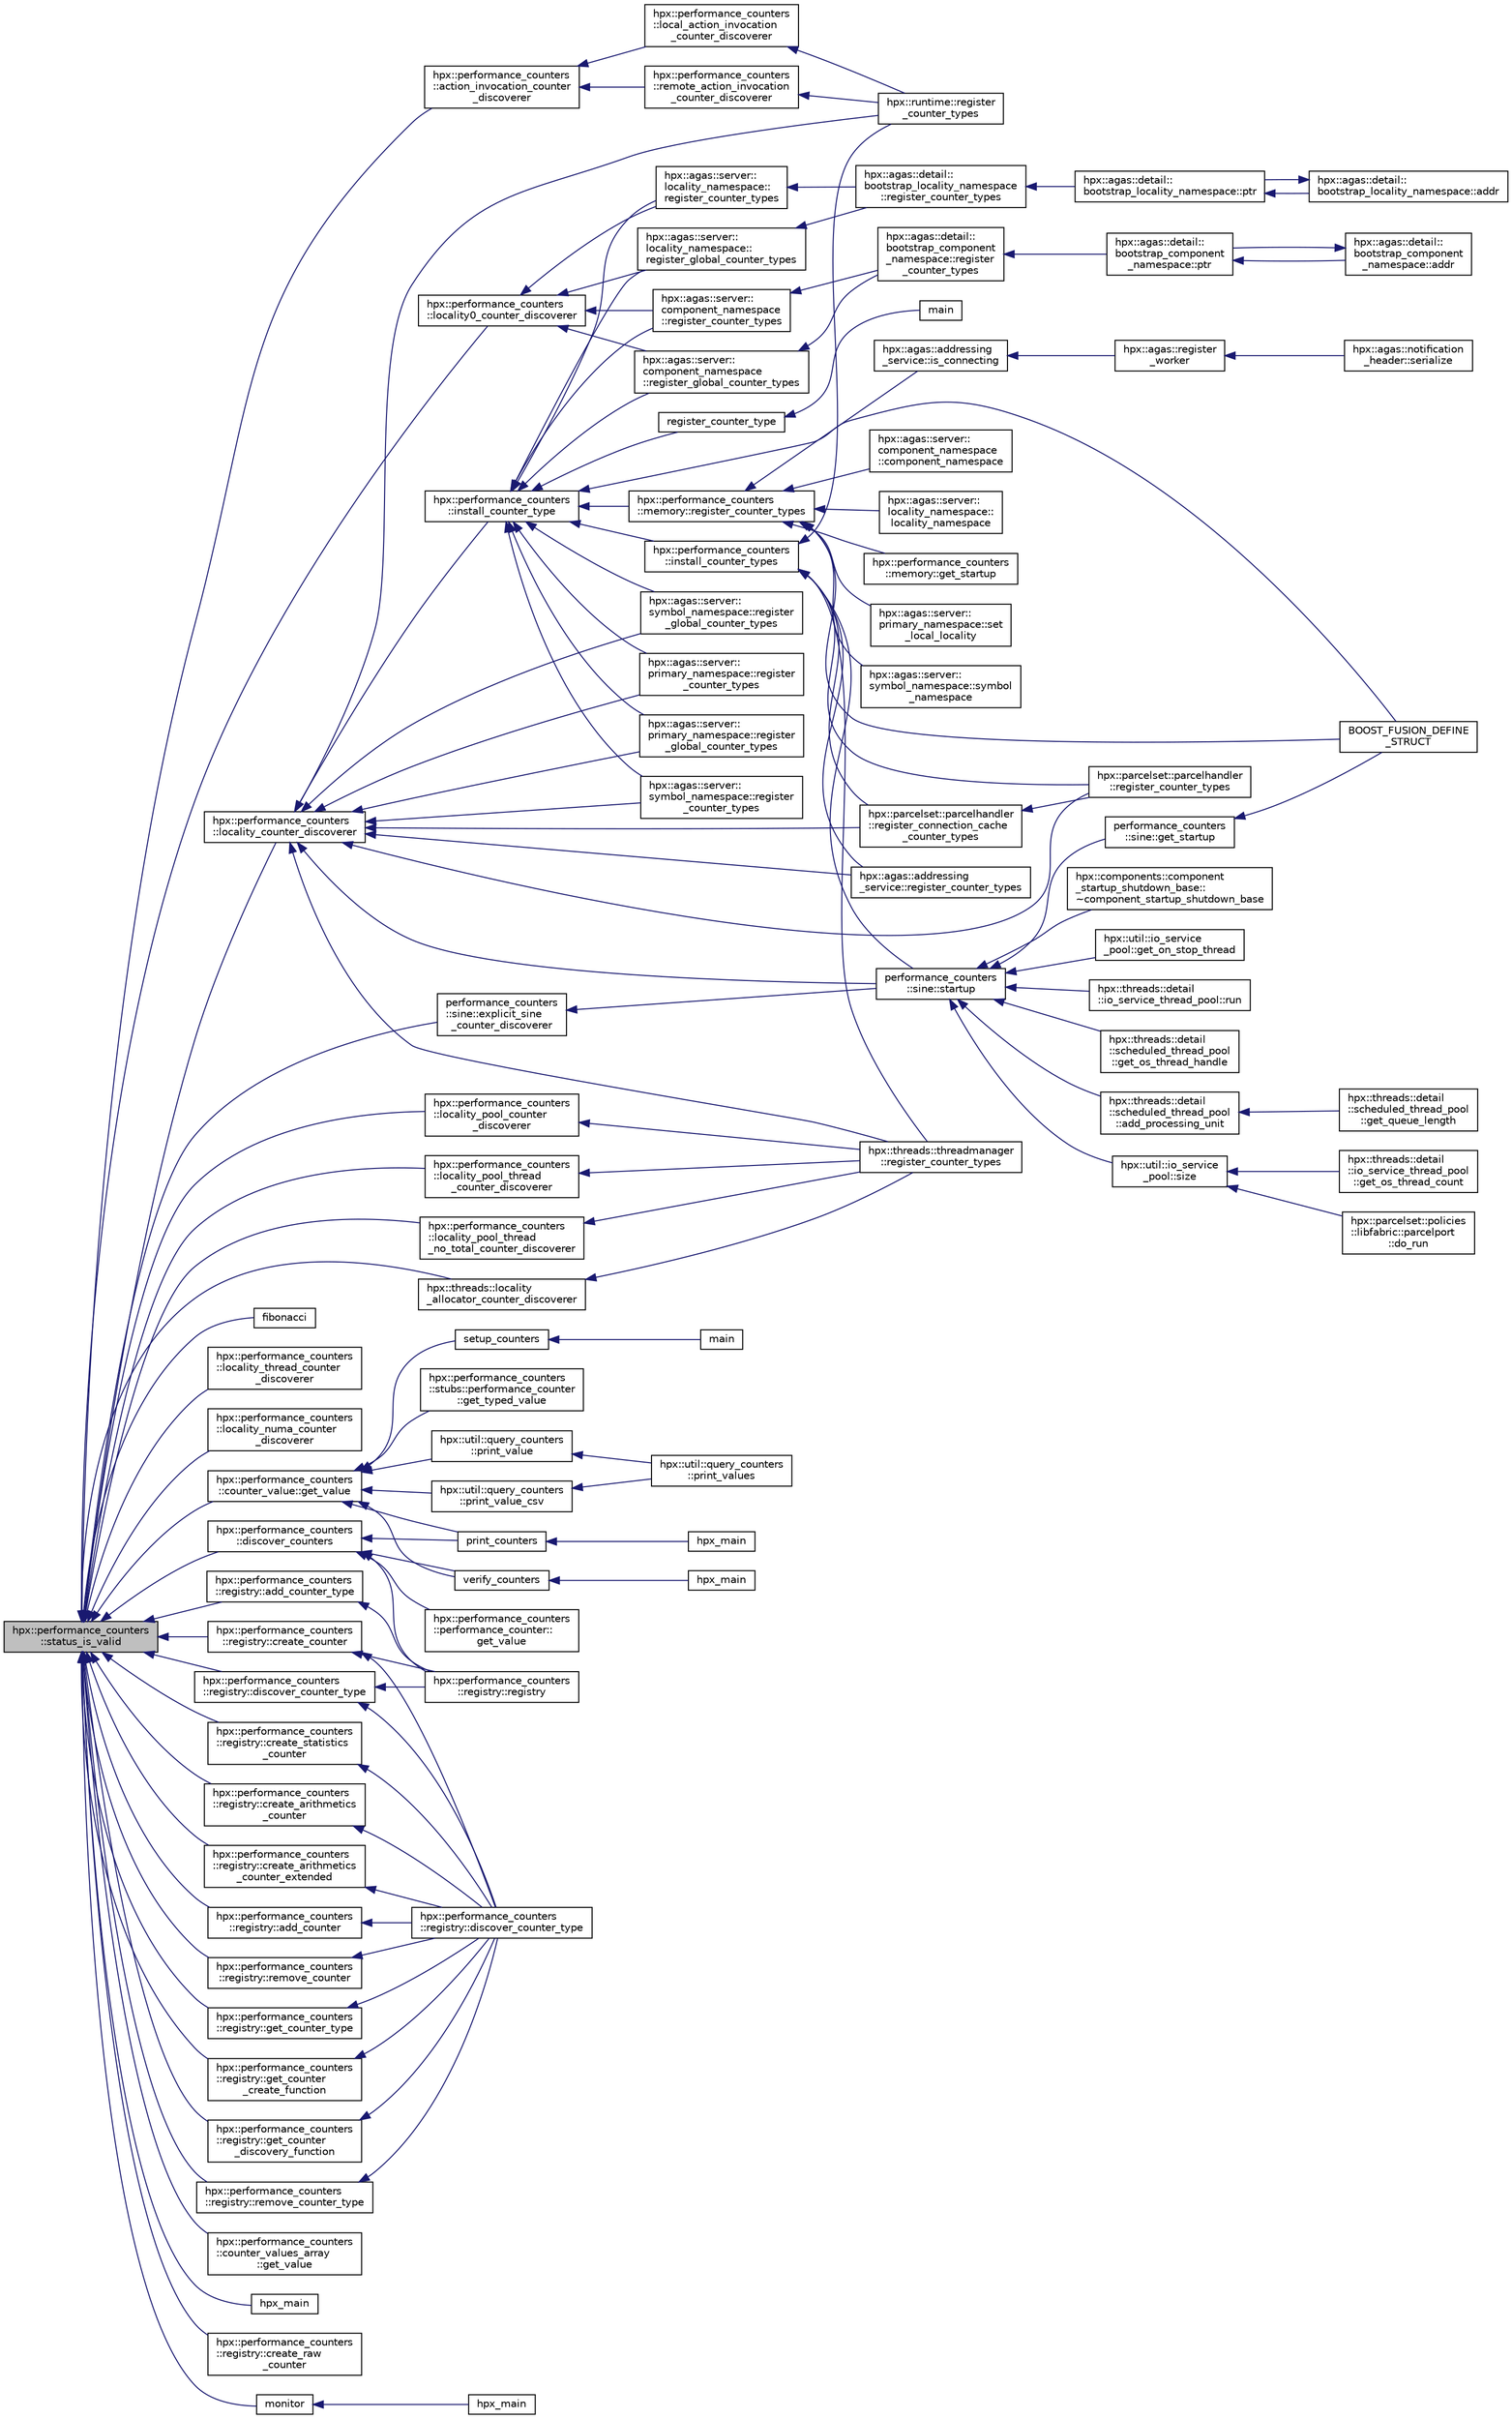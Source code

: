 digraph "hpx::performance_counters::status_is_valid"
{
  edge [fontname="Helvetica",fontsize="10",labelfontname="Helvetica",labelfontsize="10"];
  node [fontname="Helvetica",fontsize="10",shape=record];
  rankdir="LR";
  Node831 [label="hpx::performance_counters\l::status_is_valid",height=0.2,width=0.4,color="black", fillcolor="grey75", style="filled", fontcolor="black"];
  Node831 -> Node832 [dir="back",color="midnightblue",fontsize="10",style="solid",fontname="Helvetica"];
  Node832 [label="hpx::performance_counters\l::action_invocation_counter\l_discoverer",height=0.2,width=0.4,color="black", fillcolor="white", style="filled",URL="$d0/d36/namespacehpx_1_1performance__counters.html#a9e812951395bffe91f57e564388cbc3d"];
  Node832 -> Node833 [dir="back",color="midnightblue",fontsize="10",style="solid",fontname="Helvetica"];
  Node833 [label="hpx::performance_counters\l::local_action_invocation\l_counter_discoverer",height=0.2,width=0.4,color="black", fillcolor="white", style="filled",URL="$d0/d36/namespacehpx_1_1performance__counters.html#adf96f2c1aff5c91cb5291103b2bb2324"];
  Node833 -> Node834 [dir="back",color="midnightblue",fontsize="10",style="solid",fontname="Helvetica"];
  Node834 [label="hpx::runtime::register\l_counter_types",height=0.2,width=0.4,color="black", fillcolor="white", style="filled",URL="$d0/d7b/classhpx_1_1runtime.html#ad04cc0d74dd608aedf3824c8b067eea9",tooltip="Install all performance counters related to this runtime instance. "];
  Node832 -> Node835 [dir="back",color="midnightblue",fontsize="10",style="solid",fontname="Helvetica"];
  Node835 [label="hpx::performance_counters\l::remote_action_invocation\l_counter_discoverer",height=0.2,width=0.4,color="black", fillcolor="white", style="filled",URL="$d0/d36/namespacehpx_1_1performance__counters.html#acec53c2a94f14082c5832a836b1e91d7"];
  Node835 -> Node834 [dir="back",color="midnightblue",fontsize="10",style="solid",fontname="Helvetica"];
  Node831 -> Node836 [dir="back",color="midnightblue",fontsize="10",style="solid",fontname="Helvetica"];
  Node836 [label="fibonacci",height=0.2,width=0.4,color="black", fillcolor="white", style="filled",URL="$d5/d01/apex__policy__engine__active__thread__count_8cpp.html#aa9a1997d5209d835cd3c458d97214805"];
  Node831 -> Node837 [dir="back",color="midnightblue",fontsize="10",style="solid",fontname="Helvetica"];
  Node837 [label="hpx::performance_counters\l::locality_counter_discoverer",height=0.2,width=0.4,color="black", fillcolor="white", style="filled",URL="$d0/d36/namespacehpx_1_1performance__counters.html#a1dde75a358cb6a734c22cd84eb1401ba"];
  Node837 -> Node838 [dir="back",color="midnightblue",fontsize="10",style="solid",fontname="Helvetica"];
  Node838 [label="hpx::agas::addressing\l_service::register_counter_types",height=0.2,width=0.4,color="black", fillcolor="white", style="filled",URL="$db/d58/structhpx_1_1agas_1_1addressing__service.html#abab053ef66300a2d8cd8ec56fa52bd5f",tooltip="Register performance counter types exposing properties from the local cache. "];
  Node837 -> Node839 [dir="back",color="midnightblue",fontsize="10",style="solid",fontname="Helvetica"];
  Node839 [label="hpx::performance_counters\l::install_counter_type",height=0.2,width=0.4,color="black", fillcolor="white", style="filled",URL="$d0/d36/namespacehpx_1_1performance__counters.html#a4145b8ec6c6b285ea708fd1ac981431f",tooltip="Install a new generic performance counter type in a way, which will uninstall it automatically during..."];
  Node839 -> Node840 [dir="back",color="midnightblue",fontsize="10",style="solid",fontname="Helvetica"];
  Node840 [label="hpx::agas::server::\lcomponent_namespace\l::register_counter_types",height=0.2,width=0.4,color="black", fillcolor="white", style="filled",URL="$d4/dc8/structhpx_1_1agas_1_1server_1_1component__namespace.html#a3f59ac1fbb1085e7806d04f45a3d07aa"];
  Node840 -> Node841 [dir="back",color="midnightblue",fontsize="10",style="solid",fontname="Helvetica"];
  Node841 [label="hpx::agas::detail::\lbootstrap_component\l_namespace::register\l_counter_types",height=0.2,width=0.4,color="black", fillcolor="white", style="filled",URL="$d4/db7/structhpx_1_1agas_1_1detail_1_1bootstrap__component__namespace.html#a4062690457d8f3a57858abd24f241387"];
  Node841 -> Node842 [dir="back",color="midnightblue",fontsize="10",style="solid",fontname="Helvetica"];
  Node842 [label="hpx::agas::detail::\lbootstrap_component\l_namespace::ptr",height=0.2,width=0.4,color="black", fillcolor="white", style="filled",URL="$d4/db7/structhpx_1_1agas_1_1detail_1_1bootstrap__component__namespace.html#a2ddc1b51e40d6b5c32f7eeba52a7527d"];
  Node842 -> Node843 [dir="back",color="midnightblue",fontsize="10",style="solid",fontname="Helvetica"];
  Node843 [label="hpx::agas::detail::\lbootstrap_component\l_namespace::addr",height=0.2,width=0.4,color="black", fillcolor="white", style="filled",URL="$d4/db7/structhpx_1_1agas_1_1detail_1_1bootstrap__component__namespace.html#a4947343cef580d3a72f9fcb6803a54b1"];
  Node843 -> Node842 [dir="back",color="midnightblue",fontsize="10",style="solid",fontname="Helvetica"];
  Node839 -> Node844 [dir="back",color="midnightblue",fontsize="10",style="solid",fontname="Helvetica"];
  Node844 [label="hpx::agas::server::\lcomponent_namespace\l::register_global_counter_types",height=0.2,width=0.4,color="black", fillcolor="white", style="filled",URL="$d4/dc8/structhpx_1_1agas_1_1server_1_1component__namespace.html#aca8d9ad8b028d644f4473995013a510d"];
  Node844 -> Node841 [dir="back",color="midnightblue",fontsize="10",style="solid",fontname="Helvetica"];
  Node839 -> Node845 [dir="back",color="midnightblue",fontsize="10",style="solid",fontname="Helvetica"];
  Node845 [label="BOOST_FUSION_DEFINE\l_STRUCT",height=0.2,width=0.4,color="black", fillcolor="white", style="filled",URL="$d4/d89/io__counters_8cpp.html#a7c451f3370d4f2fe4a1a19d73e82f681"];
  Node839 -> Node846 [dir="back",color="midnightblue",fontsize="10",style="solid",fontname="Helvetica"];
  Node846 [label="hpx::agas::server::\llocality_namespace::\lregister_counter_types",height=0.2,width=0.4,color="black", fillcolor="white", style="filled",URL="$dc/d72/structhpx_1_1agas_1_1server_1_1locality__namespace.html#ae037a979e377469bd27abc7e8f22f575"];
  Node846 -> Node847 [dir="back",color="midnightblue",fontsize="10",style="solid",fontname="Helvetica"];
  Node847 [label="hpx::agas::detail::\lbootstrap_locality_namespace\l::register_counter_types",height=0.2,width=0.4,color="black", fillcolor="white", style="filled",URL="$d2/d28/structhpx_1_1agas_1_1detail_1_1bootstrap__locality__namespace.html#ac910cbe67c3a50767d7c539508fc7e4a"];
  Node847 -> Node848 [dir="back",color="midnightblue",fontsize="10",style="solid",fontname="Helvetica"];
  Node848 [label="hpx::agas::detail::\lbootstrap_locality_namespace::ptr",height=0.2,width=0.4,color="black", fillcolor="white", style="filled",URL="$d2/d28/structhpx_1_1agas_1_1detail_1_1bootstrap__locality__namespace.html#a5d4dcef228d9a8e6040f2e404546a7b8"];
  Node848 -> Node849 [dir="back",color="midnightblue",fontsize="10",style="solid",fontname="Helvetica"];
  Node849 [label="hpx::agas::detail::\lbootstrap_locality_namespace::addr",height=0.2,width=0.4,color="black", fillcolor="white", style="filled",URL="$d2/d28/structhpx_1_1agas_1_1detail_1_1bootstrap__locality__namespace.html#a6a5b1a39f25283d49aae9a42b5c4388a"];
  Node849 -> Node848 [dir="back",color="midnightblue",fontsize="10",style="solid",fontname="Helvetica"];
  Node839 -> Node850 [dir="back",color="midnightblue",fontsize="10",style="solid",fontname="Helvetica"];
  Node850 [label="hpx::agas::server::\llocality_namespace::\lregister_global_counter_types",height=0.2,width=0.4,color="black", fillcolor="white", style="filled",URL="$dc/d72/structhpx_1_1agas_1_1server_1_1locality__namespace.html#a53b3eeeb1f0f943dc8eb01218382c127"];
  Node850 -> Node847 [dir="back",color="midnightblue",fontsize="10",style="solid",fontname="Helvetica"];
  Node839 -> Node851 [dir="back",color="midnightblue",fontsize="10",style="solid",fontname="Helvetica"];
  Node851 [label="hpx::performance_counters\l::install_counter_types",height=0.2,width=0.4,color="black", fillcolor="white", style="filled",URL="$d0/d36/namespacehpx_1_1performance__counters.html#ab040877c215a8e5c82c3d17e1a6fea1e"];
  Node851 -> Node838 [dir="back",color="midnightblue",fontsize="10",style="solid",fontname="Helvetica"];
  Node851 -> Node852 [dir="back",color="midnightblue",fontsize="10",style="solid",fontname="Helvetica"];
  Node852 [label="hpx::parcelset::parcelhandler\l::register_counter_types",height=0.2,width=0.4,color="black", fillcolor="white", style="filled",URL="$d4/d2f/classhpx_1_1parcelset_1_1parcelhandler.html#a7ef1d5a78176f8b14e39447e95ca073e"];
  Node851 -> Node853 [dir="back",color="midnightblue",fontsize="10",style="solid",fontname="Helvetica"];
  Node853 [label="hpx::parcelset::parcelhandler\l::register_connection_cache\l_counter_types",height=0.2,width=0.4,color="black", fillcolor="white", style="filled",URL="$d4/d2f/classhpx_1_1parcelset_1_1parcelhandler.html#a1765d0cbc47dde5e31afb4bb60a60516"];
  Node853 -> Node852 [dir="back",color="midnightblue",fontsize="10",style="solid",fontname="Helvetica"];
  Node851 -> Node834 [dir="back",color="midnightblue",fontsize="10",style="solid",fontname="Helvetica"];
  Node851 -> Node854 [dir="back",color="midnightblue",fontsize="10",style="solid",fontname="Helvetica"];
  Node854 [label="performance_counters\l::sine::startup",height=0.2,width=0.4,color="black", fillcolor="white", style="filled",URL="$d1/d04/namespaceperformance__counters_1_1sine.html#a73ad17477610d96bd56bdc05fc19d92a"];
  Node854 -> Node855 [dir="back",color="midnightblue",fontsize="10",style="solid",fontname="Helvetica"];
  Node855 [label="hpx::components::component\l_startup_shutdown_base::\l~component_startup_shutdown_base",height=0.2,width=0.4,color="black", fillcolor="white", style="filled",URL="$d3/dd9/structhpx_1_1components_1_1component__startup__shutdown__base.html#a57921f1aff8ae707782f0759c06665de"];
  Node854 -> Node856 [dir="back",color="midnightblue",fontsize="10",style="solid",fontname="Helvetica"];
  Node856 [label="hpx::util::io_service\l_pool::size",height=0.2,width=0.4,color="black", fillcolor="white", style="filled",URL="$db/d19/classhpx_1_1util_1_1io__service__pool.html#af7e070444c6cfb215fdb4b1d7976d341",tooltip="Get number of threads associated with this I/O service. "];
  Node856 -> Node857 [dir="back",color="midnightblue",fontsize="10",style="solid",fontname="Helvetica"];
  Node857 [label="hpx::threads::detail\l::io_service_thread_pool\l::get_os_thread_count",height=0.2,width=0.4,color="black", fillcolor="white", style="filled",URL="$d9/d4a/classhpx_1_1threads_1_1detail_1_1io__service__thread__pool.html#a4d2488cb49796207f76b6f12fe96b47e"];
  Node856 -> Node858 [dir="back",color="midnightblue",fontsize="10",style="solid",fontname="Helvetica"];
  Node858 [label="hpx::parcelset::policies\l::libfabric::parcelport\l::do_run",height=0.2,width=0.4,color="black", fillcolor="white", style="filled",URL="$dc/d91/structhpx_1_1parcelset_1_1policies_1_1libfabric_1_1parcelport.html#a6e57ffdf7bb6390a115e6a1cde9872c5"];
  Node854 -> Node859 [dir="back",color="midnightblue",fontsize="10",style="solid",fontname="Helvetica"];
  Node859 [label="hpx::util::io_service\l_pool::get_on_stop_thread",height=0.2,width=0.4,color="black", fillcolor="white", style="filled",URL="$db/d19/classhpx_1_1util_1_1io__service__pool.html#abfd69991e67cfe2f7dbea839a5cf63af"];
  Node854 -> Node860 [dir="back",color="midnightblue",fontsize="10",style="solid",fontname="Helvetica"];
  Node860 [label="hpx::threads::detail\l::io_service_thread_pool::run",height=0.2,width=0.4,color="black", fillcolor="white", style="filled",URL="$d9/d4a/classhpx_1_1threads_1_1detail_1_1io__service__thread__pool.html#ad90796aa145ea2cd32e902ebb27e5d3e"];
  Node854 -> Node861 [dir="back",color="midnightblue",fontsize="10",style="solid",fontname="Helvetica"];
  Node861 [label="hpx::threads::detail\l::scheduled_thread_pool\l::get_os_thread_handle",height=0.2,width=0.4,color="black", fillcolor="white", style="filled",URL="$d2/df7/classhpx_1_1threads_1_1detail_1_1scheduled__thread__pool.html#a18f2b38df9ce10cde72b3a19174b18fe"];
  Node854 -> Node862 [dir="back",color="midnightblue",fontsize="10",style="solid",fontname="Helvetica"];
  Node862 [label="hpx::threads::detail\l::scheduled_thread_pool\l::add_processing_unit",height=0.2,width=0.4,color="black", fillcolor="white", style="filled",URL="$d2/df7/classhpx_1_1threads_1_1detail_1_1scheduled__thread__pool.html#a898fd945f669a69a8dc4ef660206df51"];
  Node862 -> Node863 [dir="back",color="midnightblue",fontsize="10",style="solid",fontname="Helvetica"];
  Node863 [label="hpx::threads::detail\l::scheduled_thread_pool\l::get_queue_length",height=0.2,width=0.4,color="black", fillcolor="white", style="filled",URL="$d2/df7/classhpx_1_1threads_1_1detail_1_1scheduled__thread__pool.html#a2f281765fae56e182a978b907c75f1ca"];
  Node854 -> Node864 [dir="back",color="midnightblue",fontsize="10",style="solid",fontname="Helvetica"];
  Node864 [label="performance_counters\l::sine::get_startup",height=0.2,width=0.4,color="black", fillcolor="white", style="filled",URL="$d1/d04/namespaceperformance__counters_1_1sine.html#afdd6b64370ca1540fdc40ed54ede6efe"];
  Node864 -> Node845 [dir="back",color="midnightblue",fontsize="10",style="solid",fontname="Helvetica"];
  Node851 -> Node865 [dir="back",color="midnightblue",fontsize="10",style="solid",fontname="Helvetica"];
  Node865 [label="hpx::threads::threadmanager\l::register_counter_types",height=0.2,width=0.4,color="black", fillcolor="white", style="filled",URL="$d5/daa/classhpx_1_1threads_1_1threadmanager.html#a0bb9d826f78e997839ea79717a4fa26f"];
  Node839 -> Node866 [dir="back",color="midnightblue",fontsize="10",style="solid",fontname="Helvetica"];
  Node866 [label="hpx::performance_counters\l::memory::register_counter_types",height=0.2,width=0.4,color="black", fillcolor="white", style="filled",URL="$de/de0/namespacehpx_1_1performance__counters_1_1memory.html#a2ee7df46c637ba3a9aafe7bf3540b839"];
  Node866 -> Node867 [dir="back",color="midnightblue",fontsize="10",style="solid",fontname="Helvetica"];
  Node867 [label="hpx::agas::addressing\l_service::is_connecting",height=0.2,width=0.4,color="black", fillcolor="white", style="filled",URL="$db/d58/structhpx_1_1agas_1_1addressing__service.html#a0155cfd6dbb903623ae403c6f53b86c3",tooltip="Returns whether this addressing_service is connecting to a running application. "];
  Node867 -> Node868 [dir="back",color="midnightblue",fontsize="10",style="solid",fontname="Helvetica"];
  Node868 [label="hpx::agas::register\l_worker",height=0.2,width=0.4,color="black", fillcolor="white", style="filled",URL="$dc/d54/namespacehpx_1_1agas.html#a3c98dc053a97fca0f3f3b5719d9f8336"];
  Node868 -> Node869 [dir="back",color="midnightblue",fontsize="10",style="solid",fontname="Helvetica"];
  Node869 [label="hpx::agas::notification\l_header::serialize",height=0.2,width=0.4,color="black", fillcolor="white", style="filled",URL="$de/dae/structhpx_1_1agas_1_1notification__header.html#aa028cf0e80baf9259523c340c4568634"];
  Node866 -> Node870 [dir="back",color="midnightblue",fontsize="10",style="solid",fontname="Helvetica"];
  Node870 [label="hpx::agas::server::\lcomponent_namespace\l::component_namespace",height=0.2,width=0.4,color="black", fillcolor="white", style="filled",URL="$d4/dc8/structhpx_1_1agas_1_1server_1_1component__namespace.html#a8d8d86bc3beb96a74ce6207acc5d7a82"];
  Node866 -> Node845 [dir="back",color="midnightblue",fontsize="10",style="solid",fontname="Helvetica"];
  Node866 -> Node871 [dir="back",color="midnightblue",fontsize="10",style="solid",fontname="Helvetica"];
  Node871 [label="hpx::agas::server::\llocality_namespace::\llocality_namespace",height=0.2,width=0.4,color="black", fillcolor="white", style="filled",URL="$dc/d72/structhpx_1_1agas_1_1server_1_1locality__namespace.html#aa9f3ea539ff11605d5e9620e200f56d2"];
  Node866 -> Node872 [dir="back",color="midnightblue",fontsize="10",style="solid",fontname="Helvetica"];
  Node872 [label="hpx::performance_counters\l::memory::get_startup",height=0.2,width=0.4,color="black", fillcolor="white", style="filled",URL="$de/de0/namespacehpx_1_1performance__counters_1_1memory.html#a06f4820dcff8eeead6c45037e3ae7a99"];
  Node866 -> Node873 [dir="back",color="midnightblue",fontsize="10",style="solid",fontname="Helvetica"];
  Node873 [label="hpx::agas::server::\lprimary_namespace::set\l_local_locality",height=0.2,width=0.4,color="black", fillcolor="white", style="filled",URL="$d7/d3a/structhpx_1_1agas_1_1server_1_1primary__namespace.html#a52d12a1efbe05190fd6592ba971192b6"];
  Node866 -> Node874 [dir="back",color="midnightblue",fontsize="10",style="solid",fontname="Helvetica"];
  Node874 [label="hpx::agas::server::\lsymbol_namespace::symbol\l_namespace",height=0.2,width=0.4,color="black", fillcolor="white", style="filled",URL="$dc/da6/structhpx_1_1agas_1_1server_1_1symbol__namespace.html#a47e93a69f95628011765023a666b6619"];
  Node839 -> Node875 [dir="back",color="midnightblue",fontsize="10",style="solid",fontname="Helvetica"];
  Node875 [label="hpx::agas::server::\lprimary_namespace::register\l_counter_types",height=0.2,width=0.4,color="black", fillcolor="white", style="filled",URL="$d7/d3a/structhpx_1_1agas_1_1server_1_1primary__namespace.html#acb8cf3b6b3a36959a8d753e719f58e50",tooltip="Register all performance counter types exposed by this component. "];
  Node839 -> Node876 [dir="back",color="midnightblue",fontsize="10",style="solid",fontname="Helvetica"];
  Node876 [label="hpx::agas::server::\lprimary_namespace::register\l_global_counter_types",height=0.2,width=0.4,color="black", fillcolor="white", style="filled",URL="$d7/d3a/structhpx_1_1agas_1_1server_1_1primary__namespace.html#a0883902ac21c451fb3f7d7d0380d1777"];
  Node839 -> Node877 [dir="back",color="midnightblue",fontsize="10",style="solid",fontname="Helvetica"];
  Node877 [label="register_counter_type",height=0.2,width=0.4,color="black", fillcolor="white", style="filled",URL="$d4/d4e/simplest__performance__counter_8cpp.html#ad81b4611eaba94f61a57d32ab0b489eb"];
  Node877 -> Node878 [dir="back",color="midnightblue",fontsize="10",style="solid",fontname="Helvetica"];
  Node878 [label="main",height=0.2,width=0.4,color="black", fillcolor="white", style="filled",URL="$d4/d4e/simplest__performance__counter_8cpp.html#a0ddf1224851353fc92bfbff6f499fa97"];
  Node839 -> Node879 [dir="back",color="midnightblue",fontsize="10",style="solid",fontname="Helvetica"];
  Node879 [label="hpx::agas::server::\lsymbol_namespace::register\l_counter_types",height=0.2,width=0.4,color="black", fillcolor="white", style="filled",URL="$dc/da6/structhpx_1_1agas_1_1server_1_1symbol__namespace.html#a44b7f018cf74a4f59e52c1e8e1a6afa7"];
  Node839 -> Node880 [dir="back",color="midnightblue",fontsize="10",style="solid",fontname="Helvetica"];
  Node880 [label="hpx::agas::server::\lsymbol_namespace::register\l_global_counter_types",height=0.2,width=0.4,color="black", fillcolor="white", style="filled",URL="$dc/da6/structhpx_1_1agas_1_1server_1_1symbol__namespace.html#ae805d2f78fe8f68848e74b3a350e0a9c"];
  Node837 -> Node852 [dir="back",color="midnightblue",fontsize="10",style="solid",fontname="Helvetica"];
  Node837 -> Node853 [dir="back",color="midnightblue",fontsize="10",style="solid",fontname="Helvetica"];
  Node837 -> Node875 [dir="back",color="midnightblue",fontsize="10",style="solid",fontname="Helvetica"];
  Node837 -> Node876 [dir="back",color="midnightblue",fontsize="10",style="solid",fontname="Helvetica"];
  Node837 -> Node834 [dir="back",color="midnightblue",fontsize="10",style="solid",fontname="Helvetica"];
  Node837 -> Node854 [dir="back",color="midnightblue",fontsize="10",style="solid",fontname="Helvetica"];
  Node837 -> Node879 [dir="back",color="midnightblue",fontsize="10",style="solid",fontname="Helvetica"];
  Node837 -> Node880 [dir="back",color="midnightblue",fontsize="10",style="solid",fontname="Helvetica"];
  Node837 -> Node865 [dir="back",color="midnightblue",fontsize="10",style="solid",fontname="Helvetica"];
  Node831 -> Node881 [dir="back",color="midnightblue",fontsize="10",style="solid",fontname="Helvetica"];
  Node881 [label="hpx::performance_counters\l::locality_pool_counter\l_discoverer",height=0.2,width=0.4,color="black", fillcolor="white", style="filled",URL="$d0/d36/namespacehpx_1_1performance__counters.html#adf5662846c7826ebf2c58b5349e8c012"];
  Node881 -> Node865 [dir="back",color="midnightblue",fontsize="10",style="solid",fontname="Helvetica"];
  Node831 -> Node882 [dir="back",color="midnightblue",fontsize="10",style="solid",fontname="Helvetica"];
  Node882 [label="hpx::performance_counters\l::locality0_counter_discoverer",height=0.2,width=0.4,color="black", fillcolor="white", style="filled",URL="$d0/d36/namespacehpx_1_1performance__counters.html#a5e74491cf2b1ee456632b74e64065ce7"];
  Node882 -> Node840 [dir="back",color="midnightblue",fontsize="10",style="solid",fontname="Helvetica"];
  Node882 -> Node844 [dir="back",color="midnightblue",fontsize="10",style="solid",fontname="Helvetica"];
  Node882 -> Node846 [dir="back",color="midnightblue",fontsize="10",style="solid",fontname="Helvetica"];
  Node882 -> Node850 [dir="back",color="midnightblue",fontsize="10",style="solid",fontname="Helvetica"];
  Node831 -> Node883 [dir="back",color="midnightblue",fontsize="10",style="solid",fontname="Helvetica"];
  Node883 [label="hpx::performance_counters\l::locality_thread_counter\l_discoverer",height=0.2,width=0.4,color="black", fillcolor="white", style="filled",URL="$d0/d36/namespacehpx_1_1performance__counters.html#aa64130bc59df269b5795d2afee7dbebc"];
  Node831 -> Node884 [dir="back",color="midnightblue",fontsize="10",style="solid",fontname="Helvetica"];
  Node884 [label="hpx::performance_counters\l::locality_pool_thread\l_counter_discoverer",height=0.2,width=0.4,color="black", fillcolor="white", style="filled",URL="$d0/d36/namespacehpx_1_1performance__counters.html#aba47d5d719b920701e9692be6a20287b"];
  Node884 -> Node865 [dir="back",color="midnightblue",fontsize="10",style="solid",fontname="Helvetica"];
  Node831 -> Node885 [dir="back",color="midnightblue",fontsize="10",style="solid",fontname="Helvetica"];
  Node885 [label="hpx::performance_counters\l::locality_pool_thread\l_no_total_counter_discoverer",height=0.2,width=0.4,color="black", fillcolor="white", style="filled",URL="$d0/d36/namespacehpx_1_1performance__counters.html#acffe533f76480d3b98a52b36a498e3c8"];
  Node885 -> Node865 [dir="back",color="midnightblue",fontsize="10",style="solid",fontname="Helvetica"];
  Node831 -> Node886 [dir="back",color="midnightblue",fontsize="10",style="solid",fontname="Helvetica"];
  Node886 [label="hpx::performance_counters\l::locality_numa_counter\l_discoverer",height=0.2,width=0.4,color="black", fillcolor="white", style="filled",URL="$d0/d36/namespacehpx_1_1performance__counters.html#ad1384aaad5ecbb36edc0a448ad92662c"];
  Node831 -> Node887 [dir="back",color="midnightblue",fontsize="10",style="solid",fontname="Helvetica"];
  Node887 [label="hpx::performance_counters\l::counter_value::get_value",height=0.2,width=0.4,color="black", fillcolor="white", style="filled",URL="$d5/d2b/structhpx_1_1performance__counters_1_1counter__value.html#a6b3d9b08f72082bbca3d82e2f61985aa",tooltip="Retrieve the &#39;real&#39; value of the counter_value, converted to the requested type T. "];
  Node887 -> Node888 [dir="back",color="midnightblue",fontsize="10",style="solid",fontname="Helvetica"];
  Node888 [label="setup_counters",height=0.2,width=0.4,color="black", fillcolor="white", style="filled",URL="$d0/d6b/1d__stencil__4__repart_8cpp.html#ab1bf1c667fac5b7c94245e4173d59db7"];
  Node888 -> Node889 [dir="back",color="midnightblue",fontsize="10",style="solid",fontname="Helvetica"];
  Node889 [label="main",height=0.2,width=0.4,color="black", fillcolor="white", style="filled",URL="$d0/d6b/1d__stencil__4__repart_8cpp.html#a0ddf1224851353fc92bfbff6f499fa97"];
  Node887 -> Node890 [dir="back",color="midnightblue",fontsize="10",style="solid",fontname="Helvetica"];
  Node890 [label="hpx::performance_counters\l::stubs::performance_counter\l::get_typed_value",height=0.2,width=0.4,color="black", fillcolor="white", style="filled",URL="$dc/d43/structhpx_1_1performance__counters_1_1stubs_1_1performance__counter.html#a4ee2262e2b2788aefff379903bc75412"];
  Node887 -> Node891 [dir="back",color="midnightblue",fontsize="10",style="solid",fontname="Helvetica"];
  Node891 [label="print_counters",height=0.2,width=0.4,color="black", fillcolor="white", style="filled",URL="$df/d23/put__parcels_8cpp.html#af80bde13e0799a8836ea0c3ca81034a6"];
  Node891 -> Node892 [dir="back",color="midnightblue",fontsize="10",style="solid",fontname="Helvetica"];
  Node892 [label="hpx_main",height=0.2,width=0.4,color="black", fillcolor="white", style="filled",URL="$df/d23/put__parcels_8cpp.html#a4ca51ec94fa82421fc621b58eef7b01c"];
  Node887 -> Node893 [dir="back",color="midnightblue",fontsize="10",style="solid",fontname="Helvetica"];
  Node893 [label="verify_counters",height=0.2,width=0.4,color="black", fillcolor="white", style="filled",URL="$df/d62/put__parcels__with__compression_8cpp.html#a08198bac17e41571a7d9cb6b0215dcad"];
  Node893 -> Node894 [dir="back",color="midnightblue",fontsize="10",style="solid",fontname="Helvetica"];
  Node894 [label="hpx_main",height=0.2,width=0.4,color="black", fillcolor="white", style="filled",URL="$df/d62/put__parcels__with__compression_8cpp.html#a4ca51ec94fa82421fc621b58eef7b01c"];
  Node887 -> Node895 [dir="back",color="midnightblue",fontsize="10",style="solid",fontname="Helvetica"];
  Node895 [label="hpx::util::query_counters\l::print_value",height=0.2,width=0.4,color="black", fillcolor="white", style="filled",URL="$de/ddf/classhpx_1_1util_1_1query__counters.html#ac2232492c0dc3f4cd9c8a25ab59aa42a"];
  Node895 -> Node896 [dir="back",color="midnightblue",fontsize="10",style="solid",fontname="Helvetica"];
  Node896 [label="hpx::util::query_counters\l::print_values",height=0.2,width=0.4,color="black", fillcolor="white", style="filled",URL="$de/ddf/classhpx_1_1util_1_1query__counters.html#aaa7032cae4c850c8f79b8664241e104b"];
  Node887 -> Node897 [dir="back",color="midnightblue",fontsize="10",style="solid",fontname="Helvetica"];
  Node897 [label="hpx::util::query_counters\l::print_value_csv",height=0.2,width=0.4,color="black", fillcolor="white", style="filled",URL="$de/ddf/classhpx_1_1util_1_1query__counters.html#aaa0f3990949454705bf5ea892831cd7f"];
  Node897 -> Node896 [dir="back",color="midnightblue",fontsize="10",style="solid",fontname="Helvetica"];
  Node831 -> Node898 [dir="back",color="midnightblue",fontsize="10",style="solid",fontname="Helvetica"];
  Node898 [label="hpx::performance_counters\l::counter_values_array\l::get_value",height=0.2,width=0.4,color="black", fillcolor="white", style="filled",URL="$de/d61/structhpx_1_1performance__counters_1_1counter__values__array.html#a52aca24e1d2866a0685707c64a116416",tooltip="Retrieve the &#39;real&#39; value of the counter_value, converted to the requested type T. "];
  Node831 -> Node899 [dir="back",color="midnightblue",fontsize="10",style="solid",fontname="Helvetica"];
  Node899 [label="hpx_main",height=0.2,width=0.4,color="black", fillcolor="white", style="filled",URL="$db/d58/dynamic__counters__loaded__1508_8cpp.html#afc586e4a5ccf6171e4b99b32e548416e"];
  Node831 -> Node900 [dir="back",color="midnightblue",fontsize="10",style="solid",fontname="Helvetica"];
  Node900 [label="hpx::performance_counters\l::discover_counters",height=0.2,width=0.4,color="black", fillcolor="white", style="filled",URL="$d0/d36/namespacehpx_1_1performance__counters.html#a7d31b578c3dc86fba2c1a101e2463294",tooltip="Return all counters matching the given name (with optional wildcards). "];
  Node900 -> Node901 [dir="back",color="midnightblue",fontsize="10",style="solid",fontname="Helvetica"];
  Node901 [label="hpx::performance_counters\l::performance_counter::\lget_value",height=0.2,width=0.4,color="black", fillcolor="white", style="filled",URL="$db/d1c/structhpx_1_1performance__counters_1_1performance__counter.html#af829d449c8b44bb72fc82cfb1957f837"];
  Node900 -> Node891 [dir="back",color="midnightblue",fontsize="10",style="solid",fontname="Helvetica"];
  Node900 -> Node893 [dir="back",color="midnightblue",fontsize="10",style="solid",fontname="Helvetica"];
  Node900 -> Node902 [dir="back",color="midnightblue",fontsize="10",style="solid",fontname="Helvetica"];
  Node902 [label="hpx::performance_counters\l::registry::registry",height=0.2,width=0.4,color="black", fillcolor="white", style="filled",URL="$d2/d02/classhpx_1_1performance__counters_1_1registry.html#a39e66fcf0626e1a403c69c4758b750a6"];
  Node831 -> Node903 [dir="back",color="midnightblue",fontsize="10",style="solid",fontname="Helvetica"];
  Node903 [label="hpx::performance_counters\l::registry::add_counter_type",height=0.2,width=0.4,color="black", fillcolor="white", style="filled",URL="$d2/d02/classhpx_1_1performance__counters_1_1registry.html#a3192e5b4fe72b0db26f455b42fd9977f",tooltip="Add a new performance counter type to the (local) registry. "];
  Node903 -> Node902 [dir="back",color="midnightblue",fontsize="10",style="solid",fontname="Helvetica"];
  Node831 -> Node904 [dir="back",color="midnightblue",fontsize="10",style="solid",fontname="Helvetica"];
  Node904 [label="hpx::performance_counters\l::registry::discover_counter_type",height=0.2,width=0.4,color="black", fillcolor="white", style="filled",URL="$d2/d02/classhpx_1_1performance__counters_1_1registry.html#ac5d5529492185cf592a5ba9ca68c8a3f",tooltip="Call the supplied function for the given registered counter type. "];
  Node904 -> Node902 [dir="back",color="midnightblue",fontsize="10",style="solid",fontname="Helvetica"];
  Node904 -> Node905 [dir="back",color="midnightblue",fontsize="10",style="solid",fontname="Helvetica"];
  Node905 [label="hpx::performance_counters\l::registry::discover_counter_type",height=0.2,width=0.4,color="black", fillcolor="white", style="filled",URL="$d2/d02/classhpx_1_1performance__counters_1_1registry.html#af060ad9ba59fefe302c89bd8e80227d9"];
  Node831 -> Node906 [dir="back",color="midnightblue",fontsize="10",style="solid",fontname="Helvetica"];
  Node906 [label="hpx::performance_counters\l::registry::get_counter\l_create_function",height=0.2,width=0.4,color="black", fillcolor="white", style="filled",URL="$d2/d02/classhpx_1_1performance__counters_1_1registry.html#a4d8d50d3af2a462e7c84101b60932981",tooltip="Retrieve the counter creation function which is associated with a given counter type. "];
  Node906 -> Node905 [dir="back",color="midnightblue",fontsize="10",style="solid",fontname="Helvetica"];
  Node831 -> Node907 [dir="back",color="midnightblue",fontsize="10",style="solid",fontname="Helvetica"];
  Node907 [label="hpx::performance_counters\l::registry::get_counter\l_discovery_function",height=0.2,width=0.4,color="black", fillcolor="white", style="filled",URL="$d2/d02/classhpx_1_1performance__counters_1_1registry.html#a92c6db9589d050d44df4e9b3a6798df6",tooltip="Retrieve the counter discovery function which is associated with a given counter type. "];
  Node907 -> Node905 [dir="back",color="midnightblue",fontsize="10",style="solid",fontname="Helvetica"];
  Node831 -> Node908 [dir="back",color="midnightblue",fontsize="10",style="solid",fontname="Helvetica"];
  Node908 [label="hpx::performance_counters\l::registry::remove_counter_type",height=0.2,width=0.4,color="black", fillcolor="white", style="filled",URL="$d2/d02/classhpx_1_1performance__counters_1_1registry.html#a1faccf0338faded4b6508d5cab2c0d6c",tooltip="Remove an existing counter type from the (local) registry. "];
  Node908 -> Node905 [dir="back",color="midnightblue",fontsize="10",style="solid",fontname="Helvetica"];
  Node831 -> Node909 [dir="back",color="midnightblue",fontsize="10",style="solid",fontname="Helvetica"];
  Node909 [label="hpx::performance_counters\l::registry::create_raw\l_counter",height=0.2,width=0.4,color="black", fillcolor="white", style="filled",URL="$d2/d02/classhpx_1_1performance__counters_1_1registry.html#a5f3012a6d345b39bd40602be6751cec3",tooltip="Create a new performance counter instance of type raw_counter based on given function returning the c..."];
  Node831 -> Node910 [dir="back",color="midnightblue",fontsize="10",style="solid",fontname="Helvetica"];
  Node910 [label="hpx::performance_counters\l::registry::create_counter",height=0.2,width=0.4,color="black", fillcolor="white", style="filled",URL="$d2/d02/classhpx_1_1performance__counters_1_1registry.html#a4a7346b1b71cb286f400372e3f6ed76c",tooltip="Create a new performance counter instance based on given counter info. "];
  Node910 -> Node902 [dir="back",color="midnightblue",fontsize="10",style="solid",fontname="Helvetica"];
  Node910 -> Node905 [dir="back",color="midnightblue",fontsize="10",style="solid",fontname="Helvetica"];
  Node831 -> Node911 [dir="back",color="midnightblue",fontsize="10",style="solid",fontname="Helvetica"];
  Node911 [label="hpx::performance_counters\l::registry::create_statistics\l_counter",height=0.2,width=0.4,color="black", fillcolor="white", style="filled",URL="$d2/d02/classhpx_1_1performance__counters_1_1registry.html#abcc2c92a36922f8d0ff5dc15855e02c9",tooltip="Create a new statistics performance counter instance based on given base counter name and given base ..."];
  Node911 -> Node905 [dir="back",color="midnightblue",fontsize="10",style="solid",fontname="Helvetica"];
  Node831 -> Node912 [dir="back",color="midnightblue",fontsize="10",style="solid",fontname="Helvetica"];
  Node912 [label="hpx::performance_counters\l::registry::create_arithmetics\l_counter",height=0.2,width=0.4,color="black", fillcolor="white", style="filled",URL="$d2/d02/classhpx_1_1performance__counters_1_1registry.html#aac83de124e958d6aa389c769c8f9d173",tooltip="Create a new arithmetics performance counter instance based on given base counter names..."];
  Node912 -> Node905 [dir="back",color="midnightblue",fontsize="10",style="solid",fontname="Helvetica"];
  Node831 -> Node913 [dir="back",color="midnightblue",fontsize="10",style="solid",fontname="Helvetica"];
  Node913 [label="hpx::performance_counters\l::registry::create_arithmetics\l_counter_extended",height=0.2,width=0.4,color="black", fillcolor="white", style="filled",URL="$d2/d02/classhpx_1_1performance__counters_1_1registry.html#a004ccf8301f14b7da1167c69661690b2",tooltip="Create a new extended arithmetics performance counter instance based on given base counter names..."];
  Node913 -> Node905 [dir="back",color="midnightblue",fontsize="10",style="solid",fontname="Helvetica"];
  Node831 -> Node914 [dir="back",color="midnightblue",fontsize="10",style="solid",fontname="Helvetica"];
  Node914 [label="hpx::performance_counters\l::registry::add_counter",height=0.2,width=0.4,color="black", fillcolor="white", style="filled",URL="$d2/d02/classhpx_1_1performance__counters_1_1registry.html#a161780fff85c669515be3253f0e29fa5",tooltip="Add an existing performance counter instance to the registry. "];
  Node914 -> Node905 [dir="back",color="midnightblue",fontsize="10",style="solid",fontname="Helvetica"];
  Node831 -> Node915 [dir="back",color="midnightblue",fontsize="10",style="solid",fontname="Helvetica"];
  Node915 [label="hpx::performance_counters\l::registry::remove_counter",height=0.2,width=0.4,color="black", fillcolor="white", style="filled",URL="$d2/d02/classhpx_1_1performance__counters_1_1registry.html#a3c6c6b7ef3d2008c79148cbadce7cfa9",tooltip="remove the existing performance counter from the registry "];
  Node915 -> Node905 [dir="back",color="midnightblue",fontsize="10",style="solid",fontname="Helvetica"];
  Node831 -> Node916 [dir="back",color="midnightblue",fontsize="10",style="solid",fontname="Helvetica"];
  Node916 [label="hpx::performance_counters\l::registry::get_counter_type",height=0.2,width=0.4,color="black", fillcolor="white", style="filled",URL="$d2/d02/classhpx_1_1performance__counters_1_1registry.html#a79ed8405dbbbfcbfc7d783c4280836a2",tooltip="Retrieve counter type information for given counter name. "];
  Node916 -> Node905 [dir="back",color="midnightblue",fontsize="10",style="solid",fontname="Helvetica"];
  Node831 -> Node917 [dir="back",color="midnightblue",fontsize="10",style="solid",fontname="Helvetica"];
  Node917 [label="performance_counters\l::sine::explicit_sine\l_counter_discoverer",height=0.2,width=0.4,color="black", fillcolor="white", style="filled",URL="$d1/d04/namespaceperformance__counters_1_1sine.html#af72e31443428aa4dbbea0173896ae3eb"];
  Node917 -> Node854 [dir="back",color="midnightblue",fontsize="10",style="solid",fontname="Helvetica"];
  Node831 -> Node918 [dir="back",color="midnightblue",fontsize="10",style="solid",fontname="Helvetica"];
  Node918 [label="monitor",height=0.2,width=0.4,color="black", fillcolor="white", style="filled",URL="$db/d62/sine__client_8cpp.html#a0792b1416c60f5e163e42debd6d5ccbc"];
  Node918 -> Node919 [dir="back",color="midnightblue",fontsize="10",style="solid",fontname="Helvetica"];
  Node919 [label="hpx_main",height=0.2,width=0.4,color="black", fillcolor="white", style="filled",URL="$db/d62/sine__client_8cpp.html#a4ca51ec94fa82421fc621b58eef7b01c"];
  Node831 -> Node920 [dir="back",color="midnightblue",fontsize="10",style="solid",fontname="Helvetica"];
  Node920 [label="hpx::threads::locality\l_allocator_counter_discoverer",height=0.2,width=0.4,color="black", fillcolor="white", style="filled",URL="$d7/d28/namespacehpx_1_1threads.html#ad711b6ceea3739148833bd939697d80d"];
  Node920 -> Node865 [dir="back",color="midnightblue",fontsize="10",style="solid",fontname="Helvetica"];
}
